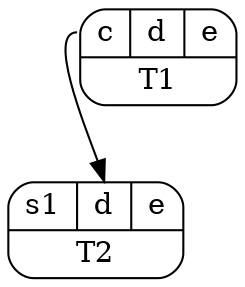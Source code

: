  digraph G {
node [style=rounded]
T1 [shape=record, label="{{<s1>c|<s2>d|<s3>e}| T1}"];
T2 [shape=record, label="{{<s1>s1|<s2>d|<s3>e}| T2}"];
T1:s1 ->T2:s2;
}

